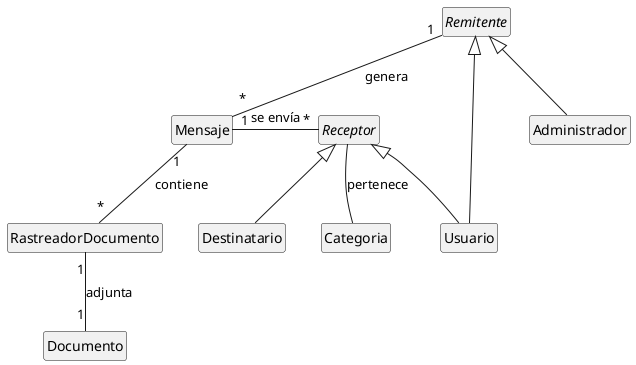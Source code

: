@startuml
hide empty members
hide circle

abstract Remitente

class Mensaje

class Usuario

class RastreadorDocumento

abstract Receptor

class Destinatario

class Administrador

class Categoria

class Documento

Remitente <|-- Administrador
Remitente <|-- Usuario

Receptor <|-- Destinatario
Receptor <|-- Usuario
Receptor -- Categoria : pertenece

Remitente "1"--"*" Mensaje : genera

Mensaje  "1"--"*" RastreadorDocumento : contiene

Mensaje  "1"-r-"*" Receptor : se envía

RastreadorDocumento "1"--"1" Documento: adjunta
@enduml